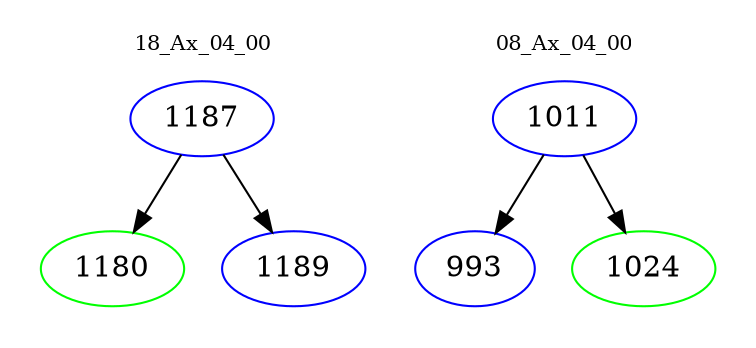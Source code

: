 digraph{
subgraph cluster_0 {
color = white
label = "18_Ax_04_00";
fontsize=10;
T0_1187 [label="1187", color="blue"]
T0_1187 -> T0_1180 [color="black"]
T0_1180 [label="1180", color="green"]
T0_1187 -> T0_1189 [color="black"]
T0_1189 [label="1189", color="blue"]
}
subgraph cluster_1 {
color = white
label = "08_Ax_04_00";
fontsize=10;
T1_1011 [label="1011", color="blue"]
T1_1011 -> T1_993 [color="black"]
T1_993 [label="993", color="blue"]
T1_1011 -> T1_1024 [color="black"]
T1_1024 [label="1024", color="green"]
}
}
